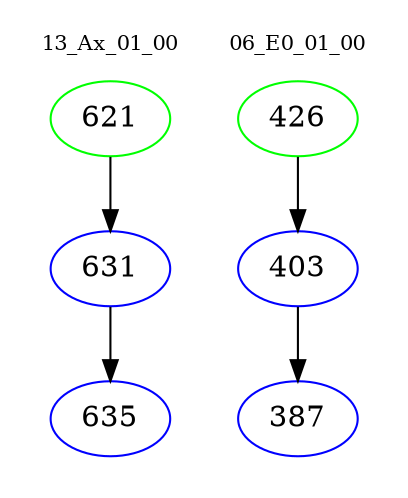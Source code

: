 digraph{
subgraph cluster_0 {
color = white
label = "13_Ax_01_00";
fontsize=10;
T0_621 [label="621", color="green"]
T0_621 -> T0_631 [color="black"]
T0_631 [label="631", color="blue"]
T0_631 -> T0_635 [color="black"]
T0_635 [label="635", color="blue"]
}
subgraph cluster_1 {
color = white
label = "06_E0_01_00";
fontsize=10;
T1_426 [label="426", color="green"]
T1_426 -> T1_403 [color="black"]
T1_403 [label="403", color="blue"]
T1_403 -> T1_387 [color="black"]
T1_387 [label="387", color="blue"]
}
}

